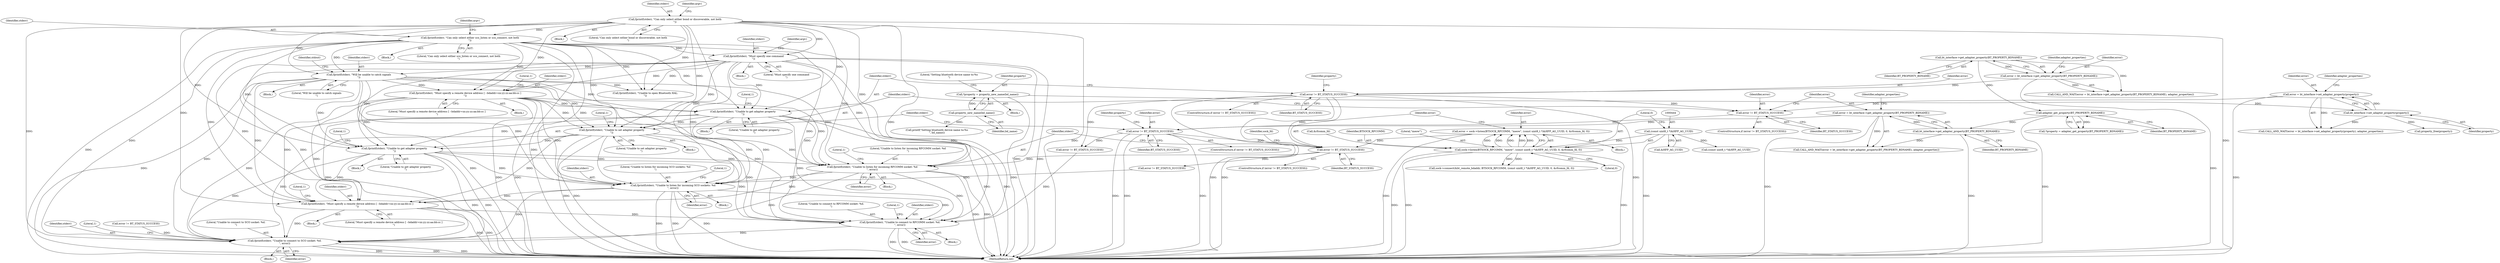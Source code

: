 digraph "0_Android_37c88107679d36c419572732b4af6e18bb2f7dce_6@API" {
"1000456" [label="(Call,fprintf(stderr, \"Unable to listen for incoming RFCOMM socket: %d\n\", error))"];
"1000382" [label="(Call,fprintf(stderr, \"Unable to set adapter property\n\"))"];
"1000178" [label="(Call,fprintf(stderr, \"Will be unable to catch signals\n\"))"];
"1000120" [label="(Call,fprintf(stderr, \"Can only select either bond or discoverable, not both\n\"))"];
"1000132" [label="(Call,fprintf(stderr, \"Can only select either sco_listen or sco_connect, not both\n\"))"];
"1000164" [label="(Call,fprintf(stderr, \"Must specify one command\n\"))"];
"1000327" [label="(Call,fprintf(stderr, \"Unable to get adapter property\n\"))"];
"1000263" [label="(Call,fprintf(stderr, \"Must specify a remote device address [ --bdaddr=xx:yy:zz:aa:bb:cc ]\n\"))"];
"1000398" [label="(Call,fprintf(stderr, \"Unable to get adapter property\n\"))"];
"1000452" [label="(Call,error != BT_STATUS_SUCCESS)"];
"1000438" [label="(Call,error = sock->listen(BTSOCK_RFCOMM, \"meow\", (const uint8_t *)&HFP_AG_UUID, 0, &rfcomm_fd, 0))"];
"1000440" [label="(Call,sock->listen(BTSOCK_RFCOMM, \"meow\", (const uint8_t *)&HFP_AG_UUID, 0, &rfcomm_fd, 0))"];
"1000443" [label="(Call,(const uint8_t *)&HFP_AG_UUID)"];
"1000394" [label="(Call,error != BT_STATUS_SUCCESS)"];
"1000388" [label="(Call,error = bt_interface->get_adapter_property(BT_PROPERTY_BDNAME))"];
"1000390" [label="(Call,bt_interface->get_adapter_property(BT_PROPERTY_BDNAME))"];
"1000335" [label="(Call,adapter_get_property(BT_PROPERTY_BDNAME))"];
"1000319" [label="(Call,bt_interface->get_adapter_property(BT_PROPERTY_BDNAME))"];
"1000378" [label="(Call,error != BT_STATUS_SUCCESS)"];
"1000372" [label="(Call,error = bt_interface->set_adapter_property(property))"];
"1000374" [label="(Call,bt_interface->set_adapter_property(property))"];
"1000363" [label="(Call,*property = property_new_name(bd_name))"];
"1000365" [label="(Call,property_new_name(bd_name))"];
"1000323" [label="(Call,error != BT_STATUS_SUCCESS)"];
"1000317" [label="(Call,error = bt_interface->get_adapter_property(BT_PROPERTY_BDNAME))"];
"1000481" [label="(Call,fprintf(stderr, \"Unable to listen for incoming SCO sockets: %d\n\", error))"];
"1000500" [label="(Call,fprintf(stderr, \"Must specify a remote device address [ --bdaddr=xx:yy:zz:aa:bb:cc ]\n\"))"];
"1000541" [label="(Call,fprintf(stderr, \"Unable to connect to RFCOMM socket: %d.\n\", error))"];
"1000572" [label="(Call,fprintf(stderr, \"Unable to connect to SCO socket: %d.\n\", error))"];
"1000393" [label="(ControlStructure,if (error != BT_STATUS_SUCCESS))"];
"1000335" [label="(Call,adapter_get_property(BT_PROPERTY_BDNAME))"];
"1000528" [label="(Call,(const uint8_t *)&HFP_AG_UUID)"];
"1000546" [label="(Literal,1)"];
"1000504" [label="(Literal,1)"];
"1000398" [label="(Call,fprintf(stderr, \"Unable to get adapter property\n\"))"];
"1000180" [label="(Literal,\"Will be unable to catch signals\n\")"];
"1000397" [label="(Block,)"];
"1000409" [label="(Block,)"];
"1000323" [label="(Call,error != BT_STATUS_SUCCESS)"];
"1000316" [label="(Call,CALL_AND_WAIT(error = bt_interface->get_adapter_property(BT_PROPERTY_BDNAME), adapter_properties))"];
"1000384" [label="(Literal,\"Unable to set adapter property\n\")"];
"1000265" [label="(Literal,\"Must specify a remote device address [ --bdaddr=xx:yy:zz:aa:bb:cc ]\n\")"];
"1000373" [label="(Identifier,error)"];
"1000387" [label="(Call,CALL_AND_WAIT(error = bt_interface->get_adapter_property(BT_PROPERTY_BDNAME), adapter_properties))"];
"1000319" [label="(Call,bt_interface->get_adapter_property(BT_PROPERTY_BDNAME))"];
"1000119" [label="(Block,)"];
"1000263" [label="(Call,fprintf(stderr, \"Must specify a remote device address [ --bdaddr=xx:yy:zz:aa:bb:cc ]\n\"))"];
"1000375" [label="(Identifier,property)"];
"1000445" [label="(Call,&HFP_AG_UUID)"];
"1000572" [label="(Call,fprintf(stderr, \"Unable to connect to SCO socket: %d.\n\", error))"];
"1000451" [label="(ControlStructure,if (error != BT_STATUS_SUCCESS))"];
"1000378" [label="(Call,error != BT_STATUS_SUCCESS)"];
"1000121" [label="(Identifier,stderr)"];
"1000132" [label="(Call,fprintf(stderr, \"Can only select either sco_listen or sco_connect, not both\n\"))"];
"1000542" [label="(Identifier,stderr)"];
"1000573" [label="(Identifier,stderr)"];
"1000380" [label="(Identifier,BT_STATUS_SUCCESS)"];
"1000133" [label="(Identifier,stderr)"];
"1000524" [label="(Call,sock->connect(&bt_remote_bdaddr, BTSOCK_RFCOMM, (const uint8_t *)&HFP_AG_UUID, 0, &rfcomm_fd, 0))"];
"1000577" [label="(Literal,1)"];
"1000543" [label="(Literal,\"Unable to connect to RFCOMM socket: %d.\n\")"];
"1000137" [label="(Identifier,argv)"];
"1000388" [label="(Call,error = bt_interface->get_adapter_property(BT_PROPERTY_BDNAME))"];
"1000381" [label="(Block,)"];
"1000448" [label="(Call,&rfcomm_fd)"];
"1000165" [label="(Identifier,stderr)"];
"1000461" [label="(Literal,1)"];
"1000400" [label="(Literal,\"Unable to get adapter property\n\")"];
"1000537" [label="(Call,error != BT_STATUS_SUCCESS)"];
"1000328" [label="(Identifier,stderr)"];
"1000443" [label="(Call,(const uint8_t *)&HFP_AG_UUID)"];
"1000453" [label="(Identifier,error)"];
"1000354" [label="(Block,)"];
"1000367" [label="(Call,printf(\"Setting bluetooth device name to:%s\n\", bd_name))"];
"1000376" [label="(Identifier,adapter_properties)"];
"1000336" [label="(Identifier,BT_PROPERTY_BDNAME)"];
"1000481" [label="(Call,fprintf(stderr, \"Unable to listen for incoming SCO sockets: %d\n\", error))"];
"1000177" [label="(Block,)"];
"1000365" [label="(Call,property_new_name(bd_name))"];
"1000334" [label="(Identifier,property)"];
"1000267" [label="(Literal,1)"];
"1000486" [label="(Literal,1)"];
"1000456" [label="(Call,fprintf(stderr, \"Unable to listen for incoming RFCOMM socket: %d\n\", error))"];
"1000404" [label="(Identifier,property)"];
"1000402" [label="(Literal,1)"];
"1000441" [label="(Identifier,BTSOCK_RFCOMM)"];
"1000382" [label="(Call,fprintf(stderr, \"Unable to set adapter property\n\"))"];
"1000395" [label="(Identifier,error)"];
"1000540" [label="(Block,)"];
"1000544" [label="(Identifier,error)"];
"1000440" [label="(Call,sock->listen(BTSOCK_RFCOMM, \"meow\", (const uint8_t *)&HFP_AG_UUID, 0, &rfcomm_fd, 0))"];
"1000333" [label="(Call,*property = adapter_get_property(BT_PROPERTY_BDNAME))"];
"1000477" [label="(Call,error != BT_STATUS_SUCCESS)"];
"1000541" [label="(Call,fprintf(stderr, \"Unable to connect to RFCOMM socket: %d.\n\", error))"];
"1000396" [label="(Identifier,BT_STATUS_SUCCESS)"];
"1000459" [label="(Identifier,error)"];
"1000264" [label="(Identifier,stderr)"];
"1000120" [label="(Call,fprintf(stderr, \"Can only select either bond or discoverable, not both\n\"))"];
"1000325" [label="(Identifier,BT_STATUS_SUCCESS)"];
"1000501" [label="(Identifier,stderr)"];
"1000403" [label="(Call,property_free(property))"];
"1000320" [label="(Identifier,BT_PROPERTY_BDNAME)"];
"1000499" [label="(Block,)"];
"1000329" [label="(Literal,\"Unable to get adapter property\n\")"];
"1000331" [label="(Literal,1)"];
"1000392" [label="(Identifier,adapter_properties)"];
"1000166" [label="(Literal,\"Must specify one command\n\")"];
"1000327" [label="(Call,fprintf(stderr, \"Unable to get adapter property\n\"))"];
"1000364" [label="(Identifier,property)"];
"1000568" [label="(Call,error != BT_STATUS_SUCCESS)"];
"1000125" [label="(Identifier,argv)"];
"1000439" [label="(Identifier,error)"];
"1000442" [label="(Literal,\"meow\")"];
"1000182" [label="(Identifier,stdout)"];
"1000122" [label="(Literal,\"Can only select either bond or discoverable, not both\n\")"];
"1000179" [label="(Identifier,stderr)"];
"1000189" [label="(Call,fprintf(stderr, \"Unable to open Bluetooth HAL.\n\"))"];
"1000399" [label="(Identifier,stderr)"];
"1000454" [label="(Identifier,BT_STATUS_SUCCESS)"];
"1000383" [label="(Identifier,stderr)"];
"1000169" [label="(Identifier,argv)"];
"1000374" [label="(Call,bt_interface->set_adapter_property(property))"];
"1000368" [label="(Literal,\"Setting bluetooth device name to:%s\n\")"];
"1000318" [label="(Identifier,error)"];
"1000455" [label="(Block,)"];
"1000484" [label="(Identifier,error)"];
"1000482" [label="(Identifier,stderr)"];
"1000450" [label="(Literal,0)"];
"1000458" [label="(Literal,\"Unable to listen for incoming RFCOMM socket: %d\n\")"];
"1000391" [label="(Identifier,BT_PROPERTY_BDNAME)"];
"1000321" [label="(Identifier,adapter_properties)"];
"1000575" [label="(Identifier,error)"];
"1000322" [label="(ControlStructure,if (error != BT_STATUS_SUCCESS))"];
"1000438" [label="(Call,error = sock->listen(BTSOCK_RFCOMM, \"meow\", (const uint8_t *)&HFP_AG_UUID, 0, &rfcomm_fd, 0))"];
"1000164" [label="(Call,fprintf(stderr, \"Must specify one command\n\"))"];
"1000262" [label="(Block,)"];
"1000366" [label="(Identifier,bd_name)"];
"1000163" [label="(Block,)"];
"1000394" [label="(Call,error != BT_STATUS_SUCCESS)"];
"1000586" [label="(MethodReturn,int)"];
"1000372" [label="(Call,error = bt_interface->set_adapter_property(property))"];
"1000483" [label="(Literal,\"Unable to listen for incoming SCO sockets: %d\n\")"];
"1000390" [label="(Call,bt_interface->get_adapter_property(BT_PROPERTY_BDNAME))"];
"1000317" [label="(Call,error = bt_interface->get_adapter_property(BT_PROPERTY_BDNAME))"];
"1000457" [label="(Identifier,stderr)"];
"1000464" [label="(Identifier,sock_fd)"];
"1000371" [label="(Call,CALL_AND_WAIT(error = bt_interface->set_adapter_property(property), adapter_properties))"];
"1000363" [label="(Call,*property = property_new_name(bd_name))"];
"1000389" [label="(Identifier,error)"];
"1000377" [label="(ControlStructure,if (error != BT_STATUS_SUCCESS))"];
"1000502" [label="(Literal,\"Must specify a remote device address [ --bdaddr=xx:yy:zz:aa:bb:cc ]\n\")"];
"1000178" [label="(Call,fprintf(stderr, \"Will be unable to catch signals\n\"))"];
"1000452" [label="(Call,error != BT_STATUS_SUCCESS)"];
"1000386" [label="(Literal,1)"];
"1000324" [label="(Identifier,error)"];
"1000447" [label="(Literal,0)"];
"1000480" [label="(Block,)"];
"1000134" [label="(Literal,\"Can only select either sco_listen or sco_connect, not both\n\")"];
"1000379" [label="(Identifier,error)"];
"1000571" [label="(Block,)"];
"1000500" [label="(Call,fprintf(stderr, \"Must specify a remote device address [ --bdaddr=xx:yy:zz:aa:bb:cc ]\n\"))"];
"1000574" [label="(Literal,\"Unable to connect to SCO socket: %d.\n\")"];
"1000131" [label="(Block,)"];
"1000326" [label="(Block,)"];
"1000456" -> "1000455"  [label="AST: "];
"1000456" -> "1000459"  [label="CFG: "];
"1000457" -> "1000456"  [label="AST: "];
"1000458" -> "1000456"  [label="AST: "];
"1000459" -> "1000456"  [label="AST: "];
"1000461" -> "1000456"  [label="CFG: "];
"1000456" -> "1000586"  [label="DDG: "];
"1000456" -> "1000586"  [label="DDG: "];
"1000382" -> "1000456"  [label="DDG: "];
"1000178" -> "1000456"  [label="DDG: "];
"1000327" -> "1000456"  [label="DDG: "];
"1000132" -> "1000456"  [label="DDG: "];
"1000398" -> "1000456"  [label="DDG: "];
"1000164" -> "1000456"  [label="DDG: "];
"1000263" -> "1000456"  [label="DDG: "];
"1000120" -> "1000456"  [label="DDG: "];
"1000452" -> "1000456"  [label="DDG: "];
"1000456" -> "1000481"  [label="DDG: "];
"1000456" -> "1000500"  [label="DDG: "];
"1000456" -> "1000541"  [label="DDG: "];
"1000456" -> "1000572"  [label="DDG: "];
"1000382" -> "1000381"  [label="AST: "];
"1000382" -> "1000384"  [label="CFG: "];
"1000383" -> "1000382"  [label="AST: "];
"1000384" -> "1000382"  [label="AST: "];
"1000386" -> "1000382"  [label="CFG: "];
"1000382" -> "1000586"  [label="DDG: "];
"1000382" -> "1000586"  [label="DDG: "];
"1000178" -> "1000382"  [label="DDG: "];
"1000327" -> "1000382"  [label="DDG: "];
"1000132" -> "1000382"  [label="DDG: "];
"1000164" -> "1000382"  [label="DDG: "];
"1000263" -> "1000382"  [label="DDG: "];
"1000120" -> "1000382"  [label="DDG: "];
"1000382" -> "1000398"  [label="DDG: "];
"1000382" -> "1000481"  [label="DDG: "];
"1000382" -> "1000500"  [label="DDG: "];
"1000382" -> "1000541"  [label="DDG: "];
"1000382" -> "1000572"  [label="DDG: "];
"1000178" -> "1000177"  [label="AST: "];
"1000178" -> "1000180"  [label="CFG: "];
"1000179" -> "1000178"  [label="AST: "];
"1000180" -> "1000178"  [label="AST: "];
"1000182" -> "1000178"  [label="CFG: "];
"1000178" -> "1000586"  [label="DDG: "];
"1000178" -> "1000586"  [label="DDG: "];
"1000120" -> "1000178"  [label="DDG: "];
"1000132" -> "1000178"  [label="DDG: "];
"1000164" -> "1000178"  [label="DDG: "];
"1000178" -> "1000189"  [label="DDG: "];
"1000178" -> "1000263"  [label="DDG: "];
"1000178" -> "1000327"  [label="DDG: "];
"1000178" -> "1000398"  [label="DDG: "];
"1000178" -> "1000481"  [label="DDG: "];
"1000178" -> "1000500"  [label="DDG: "];
"1000178" -> "1000541"  [label="DDG: "];
"1000178" -> "1000572"  [label="DDG: "];
"1000120" -> "1000119"  [label="AST: "];
"1000120" -> "1000122"  [label="CFG: "];
"1000121" -> "1000120"  [label="AST: "];
"1000122" -> "1000120"  [label="AST: "];
"1000125" -> "1000120"  [label="CFG: "];
"1000120" -> "1000586"  [label="DDG: "];
"1000120" -> "1000586"  [label="DDG: "];
"1000120" -> "1000132"  [label="DDG: "];
"1000120" -> "1000164"  [label="DDG: "];
"1000120" -> "1000189"  [label="DDG: "];
"1000120" -> "1000263"  [label="DDG: "];
"1000120" -> "1000327"  [label="DDG: "];
"1000120" -> "1000398"  [label="DDG: "];
"1000120" -> "1000481"  [label="DDG: "];
"1000120" -> "1000500"  [label="DDG: "];
"1000120" -> "1000541"  [label="DDG: "];
"1000120" -> "1000572"  [label="DDG: "];
"1000132" -> "1000131"  [label="AST: "];
"1000132" -> "1000134"  [label="CFG: "];
"1000133" -> "1000132"  [label="AST: "];
"1000134" -> "1000132"  [label="AST: "];
"1000137" -> "1000132"  [label="CFG: "];
"1000132" -> "1000586"  [label="DDG: "];
"1000132" -> "1000586"  [label="DDG: "];
"1000132" -> "1000164"  [label="DDG: "];
"1000132" -> "1000189"  [label="DDG: "];
"1000132" -> "1000263"  [label="DDG: "];
"1000132" -> "1000327"  [label="DDG: "];
"1000132" -> "1000398"  [label="DDG: "];
"1000132" -> "1000481"  [label="DDG: "];
"1000132" -> "1000500"  [label="DDG: "];
"1000132" -> "1000541"  [label="DDG: "];
"1000132" -> "1000572"  [label="DDG: "];
"1000164" -> "1000163"  [label="AST: "];
"1000164" -> "1000166"  [label="CFG: "];
"1000165" -> "1000164"  [label="AST: "];
"1000166" -> "1000164"  [label="AST: "];
"1000169" -> "1000164"  [label="CFG: "];
"1000164" -> "1000586"  [label="DDG: "];
"1000164" -> "1000586"  [label="DDG: "];
"1000164" -> "1000189"  [label="DDG: "];
"1000164" -> "1000263"  [label="DDG: "];
"1000164" -> "1000327"  [label="DDG: "];
"1000164" -> "1000398"  [label="DDG: "];
"1000164" -> "1000481"  [label="DDG: "];
"1000164" -> "1000500"  [label="DDG: "];
"1000164" -> "1000541"  [label="DDG: "];
"1000164" -> "1000572"  [label="DDG: "];
"1000327" -> "1000326"  [label="AST: "];
"1000327" -> "1000329"  [label="CFG: "];
"1000328" -> "1000327"  [label="AST: "];
"1000329" -> "1000327"  [label="AST: "];
"1000331" -> "1000327"  [label="CFG: "];
"1000327" -> "1000586"  [label="DDG: "];
"1000327" -> "1000586"  [label="DDG: "];
"1000263" -> "1000327"  [label="DDG: "];
"1000327" -> "1000398"  [label="DDG: "];
"1000327" -> "1000481"  [label="DDG: "];
"1000327" -> "1000500"  [label="DDG: "];
"1000327" -> "1000541"  [label="DDG: "];
"1000327" -> "1000572"  [label="DDG: "];
"1000263" -> "1000262"  [label="AST: "];
"1000263" -> "1000265"  [label="CFG: "];
"1000264" -> "1000263"  [label="AST: "];
"1000265" -> "1000263"  [label="AST: "];
"1000267" -> "1000263"  [label="CFG: "];
"1000263" -> "1000586"  [label="DDG: "];
"1000263" -> "1000586"  [label="DDG: "];
"1000263" -> "1000398"  [label="DDG: "];
"1000263" -> "1000481"  [label="DDG: "];
"1000263" -> "1000500"  [label="DDG: "];
"1000263" -> "1000541"  [label="DDG: "];
"1000263" -> "1000572"  [label="DDG: "];
"1000398" -> "1000397"  [label="AST: "];
"1000398" -> "1000400"  [label="CFG: "];
"1000399" -> "1000398"  [label="AST: "];
"1000400" -> "1000398"  [label="AST: "];
"1000402" -> "1000398"  [label="CFG: "];
"1000398" -> "1000586"  [label="DDG: "];
"1000398" -> "1000586"  [label="DDG: "];
"1000398" -> "1000481"  [label="DDG: "];
"1000398" -> "1000500"  [label="DDG: "];
"1000398" -> "1000541"  [label="DDG: "];
"1000398" -> "1000572"  [label="DDG: "];
"1000452" -> "1000451"  [label="AST: "];
"1000452" -> "1000454"  [label="CFG: "];
"1000453" -> "1000452"  [label="AST: "];
"1000454" -> "1000452"  [label="AST: "];
"1000457" -> "1000452"  [label="CFG: "];
"1000464" -> "1000452"  [label="CFG: "];
"1000438" -> "1000452"  [label="DDG: "];
"1000394" -> "1000452"  [label="DDG: "];
"1000323" -> "1000452"  [label="DDG: "];
"1000452" -> "1000477"  [label="DDG: "];
"1000438" -> "1000409"  [label="AST: "];
"1000438" -> "1000440"  [label="CFG: "];
"1000439" -> "1000438"  [label="AST: "];
"1000440" -> "1000438"  [label="AST: "];
"1000453" -> "1000438"  [label="CFG: "];
"1000438" -> "1000586"  [label="DDG: "];
"1000440" -> "1000438"  [label="DDG: "];
"1000440" -> "1000438"  [label="DDG: "];
"1000440" -> "1000438"  [label="DDG: "];
"1000440" -> "1000438"  [label="DDG: "];
"1000440" -> "1000438"  [label="DDG: "];
"1000440" -> "1000450"  [label="CFG: "];
"1000441" -> "1000440"  [label="AST: "];
"1000442" -> "1000440"  [label="AST: "];
"1000443" -> "1000440"  [label="AST: "];
"1000447" -> "1000440"  [label="AST: "];
"1000448" -> "1000440"  [label="AST: "];
"1000450" -> "1000440"  [label="AST: "];
"1000440" -> "1000586"  [label="DDG: "];
"1000440" -> "1000586"  [label="DDG: "];
"1000440" -> "1000586"  [label="DDG: "];
"1000443" -> "1000440"  [label="DDG: "];
"1000440" -> "1000524"  [label="DDG: "];
"1000440" -> "1000524"  [label="DDG: "];
"1000443" -> "1000445"  [label="CFG: "];
"1000444" -> "1000443"  [label="AST: "];
"1000445" -> "1000443"  [label="AST: "];
"1000447" -> "1000443"  [label="CFG: "];
"1000443" -> "1000586"  [label="DDG: "];
"1000443" -> "1000528"  [label="DDG: "];
"1000394" -> "1000393"  [label="AST: "];
"1000394" -> "1000396"  [label="CFG: "];
"1000395" -> "1000394"  [label="AST: "];
"1000396" -> "1000394"  [label="AST: "];
"1000399" -> "1000394"  [label="CFG: "];
"1000404" -> "1000394"  [label="CFG: "];
"1000394" -> "1000586"  [label="DDG: "];
"1000394" -> "1000586"  [label="DDG: "];
"1000394" -> "1000586"  [label="DDG: "];
"1000388" -> "1000394"  [label="DDG: "];
"1000378" -> "1000394"  [label="DDG: "];
"1000394" -> "1000537"  [label="DDG: "];
"1000388" -> "1000387"  [label="AST: "];
"1000388" -> "1000390"  [label="CFG: "];
"1000389" -> "1000388"  [label="AST: "];
"1000390" -> "1000388"  [label="AST: "];
"1000392" -> "1000388"  [label="CFG: "];
"1000388" -> "1000586"  [label="DDG: "];
"1000388" -> "1000387"  [label="DDG: "];
"1000390" -> "1000388"  [label="DDG: "];
"1000390" -> "1000391"  [label="CFG: "];
"1000391" -> "1000390"  [label="AST: "];
"1000390" -> "1000586"  [label="DDG: "];
"1000390" -> "1000387"  [label="DDG: "];
"1000335" -> "1000390"  [label="DDG: "];
"1000335" -> "1000333"  [label="AST: "];
"1000335" -> "1000336"  [label="CFG: "];
"1000336" -> "1000335"  [label="AST: "];
"1000333" -> "1000335"  [label="CFG: "];
"1000335" -> "1000586"  [label="DDG: "];
"1000335" -> "1000333"  [label="DDG: "];
"1000319" -> "1000335"  [label="DDG: "];
"1000319" -> "1000317"  [label="AST: "];
"1000319" -> "1000320"  [label="CFG: "];
"1000320" -> "1000319"  [label="AST: "];
"1000317" -> "1000319"  [label="CFG: "];
"1000319" -> "1000316"  [label="DDG: "];
"1000319" -> "1000317"  [label="DDG: "];
"1000378" -> "1000377"  [label="AST: "];
"1000378" -> "1000380"  [label="CFG: "];
"1000379" -> "1000378"  [label="AST: "];
"1000380" -> "1000378"  [label="AST: "];
"1000383" -> "1000378"  [label="CFG: "];
"1000389" -> "1000378"  [label="CFG: "];
"1000372" -> "1000378"  [label="DDG: "];
"1000323" -> "1000378"  [label="DDG: "];
"1000372" -> "1000371"  [label="AST: "];
"1000372" -> "1000374"  [label="CFG: "];
"1000373" -> "1000372"  [label="AST: "];
"1000374" -> "1000372"  [label="AST: "];
"1000376" -> "1000372"  [label="CFG: "];
"1000372" -> "1000586"  [label="DDG: "];
"1000372" -> "1000371"  [label="DDG: "];
"1000374" -> "1000372"  [label="DDG: "];
"1000374" -> "1000375"  [label="CFG: "];
"1000375" -> "1000374"  [label="AST: "];
"1000374" -> "1000371"  [label="DDG: "];
"1000363" -> "1000374"  [label="DDG: "];
"1000374" -> "1000403"  [label="DDG: "];
"1000363" -> "1000354"  [label="AST: "];
"1000363" -> "1000365"  [label="CFG: "];
"1000364" -> "1000363"  [label="AST: "];
"1000365" -> "1000363"  [label="AST: "];
"1000368" -> "1000363"  [label="CFG: "];
"1000363" -> "1000586"  [label="DDG: "];
"1000365" -> "1000363"  [label="DDG: "];
"1000365" -> "1000366"  [label="CFG: "];
"1000366" -> "1000365"  [label="AST: "];
"1000365" -> "1000367"  [label="DDG: "];
"1000323" -> "1000322"  [label="AST: "];
"1000323" -> "1000325"  [label="CFG: "];
"1000324" -> "1000323"  [label="AST: "];
"1000325" -> "1000323"  [label="AST: "];
"1000328" -> "1000323"  [label="CFG: "];
"1000334" -> "1000323"  [label="CFG: "];
"1000323" -> "1000586"  [label="DDG: "];
"1000323" -> "1000586"  [label="DDG: "];
"1000323" -> "1000586"  [label="DDG: "];
"1000317" -> "1000323"  [label="DDG: "];
"1000323" -> "1000537"  [label="DDG: "];
"1000317" -> "1000316"  [label="AST: "];
"1000318" -> "1000317"  [label="AST: "];
"1000321" -> "1000317"  [label="CFG: "];
"1000317" -> "1000586"  [label="DDG: "];
"1000317" -> "1000316"  [label="DDG: "];
"1000481" -> "1000480"  [label="AST: "];
"1000481" -> "1000484"  [label="CFG: "];
"1000482" -> "1000481"  [label="AST: "];
"1000483" -> "1000481"  [label="AST: "];
"1000484" -> "1000481"  [label="AST: "];
"1000486" -> "1000481"  [label="CFG: "];
"1000481" -> "1000586"  [label="DDG: "];
"1000481" -> "1000586"  [label="DDG: "];
"1000481" -> "1000586"  [label="DDG: "];
"1000477" -> "1000481"  [label="DDG: "];
"1000481" -> "1000500"  [label="DDG: "];
"1000481" -> "1000541"  [label="DDG: "];
"1000481" -> "1000572"  [label="DDG: "];
"1000500" -> "1000499"  [label="AST: "];
"1000500" -> "1000502"  [label="CFG: "];
"1000501" -> "1000500"  [label="AST: "];
"1000502" -> "1000500"  [label="AST: "];
"1000504" -> "1000500"  [label="CFG: "];
"1000500" -> "1000586"  [label="DDG: "];
"1000500" -> "1000586"  [label="DDG: "];
"1000500" -> "1000541"  [label="DDG: "];
"1000500" -> "1000572"  [label="DDG: "];
"1000541" -> "1000540"  [label="AST: "];
"1000541" -> "1000544"  [label="CFG: "];
"1000542" -> "1000541"  [label="AST: "];
"1000543" -> "1000541"  [label="AST: "];
"1000544" -> "1000541"  [label="AST: "];
"1000546" -> "1000541"  [label="CFG: "];
"1000541" -> "1000586"  [label="DDG: "];
"1000541" -> "1000586"  [label="DDG: "];
"1000537" -> "1000541"  [label="DDG: "];
"1000541" -> "1000572"  [label="DDG: "];
"1000572" -> "1000571"  [label="AST: "];
"1000572" -> "1000575"  [label="CFG: "];
"1000573" -> "1000572"  [label="AST: "];
"1000574" -> "1000572"  [label="AST: "];
"1000575" -> "1000572"  [label="AST: "];
"1000577" -> "1000572"  [label="CFG: "];
"1000572" -> "1000586"  [label="DDG: "];
"1000572" -> "1000586"  [label="DDG: "];
"1000572" -> "1000586"  [label="DDG: "];
"1000568" -> "1000572"  [label="DDG: "];
}
